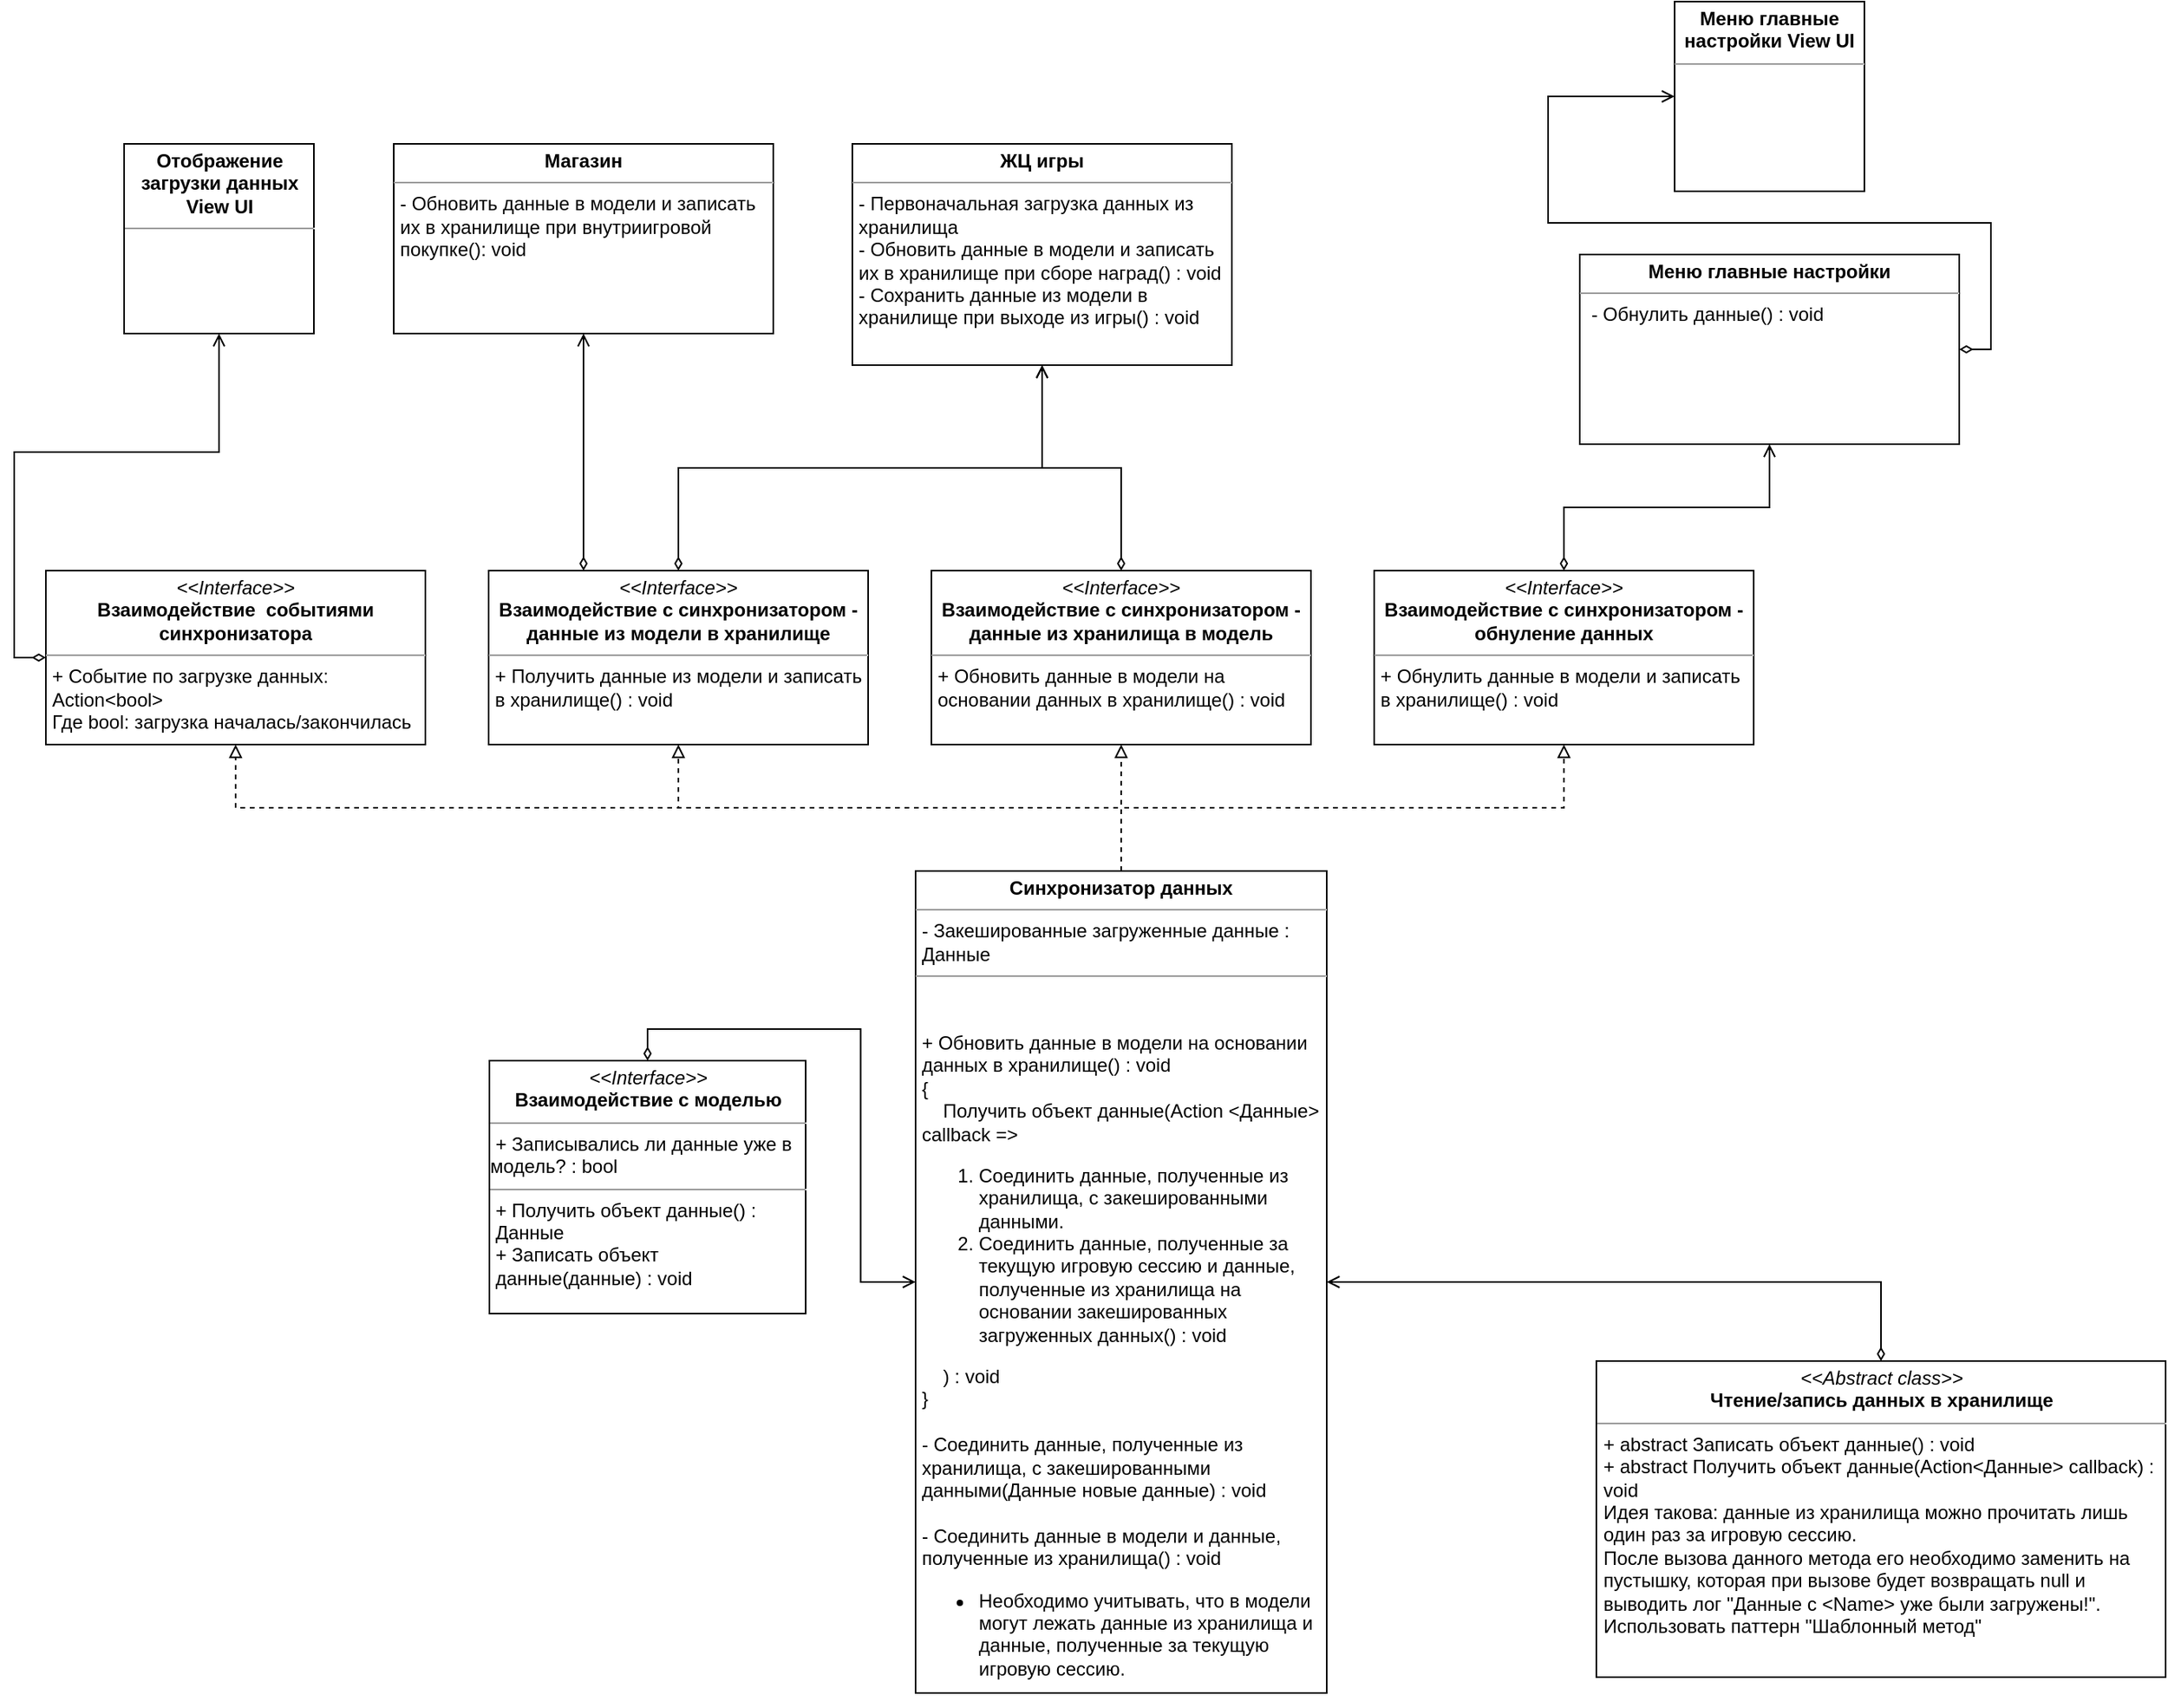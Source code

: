 <mxfile version="13.9.9" type="device"><diagram id="maa8xAjAnDpQ0KqKedxM" name="Page-1"><mxGraphModel dx="1865" dy="607" grid="1" gridSize="10" guides="1" tooltips="1" connect="1" arrows="1" fold="1" page="1" pageScale="1" pageWidth="827" pageHeight="1169" math="0" shadow="0"><root><mxCell id="0"/><mxCell id="1" parent="0"/><mxCell id="YBzx3935GgeBYoLELwdb-59" style="edgeStyle=orthogonalEdgeStyle;rounded=0;orthogonalLoop=1;jettySize=auto;html=1;exitX=0.5;exitY=0;exitDx=0;exitDy=0;entryX=1;entryY=0.5;entryDx=0;entryDy=0;startArrow=diamondThin;startFill=0;endArrow=open;endFill=0;fontSize=14;" parent="1" source="-gX0RSARTKxMayB44I4b-1" target="ICm-1J-g7LMW9-XlY6v7-6" edge="1"><mxGeometry relative="1" as="geometry"><mxPoint x="790.5" y="820" as="sourcePoint"/></mxGeometry></mxCell><mxCell id="YBzx3935GgeBYoLELwdb-41" style="edgeStyle=orthogonalEdgeStyle;rounded=0;orthogonalLoop=1;jettySize=auto;html=1;exitX=0.5;exitY=0;exitDx=0;exitDy=0;entryX=0.5;entryY=1;entryDx=0;entryDy=0;startArrow=none;startFill=0;endArrow=block;endFill=0;fontSize=14;dashed=1;" parent="1" edge="1"><mxGeometry relative="1" as="geometry"><mxPoint x="440" y="1320" as="sourcePoint"/></mxGeometry></mxCell><mxCell id="YBzx3935GgeBYoLELwdb-78" style="edgeStyle=orthogonalEdgeStyle;rounded=0;orthogonalLoop=1;jettySize=auto;html=1;exitX=0.5;exitY=0;exitDx=0;exitDy=0;entryX=0;entryY=0.5;entryDx=0;entryDy=0;startArrow=diamondThin;startFill=0;endArrow=open;endFill=0;fontSize=14;" parent="1" source="YZaodsay43YM7mrx7vCf-1" target="ICm-1J-g7LMW9-XlY6v7-6" edge="1"><mxGeometry relative="1" as="geometry"><mxPoint x="800.5" y="520" as="sourcePoint"/><mxPoint x="640.5" y="450.0" as="targetPoint"/></mxGeometry></mxCell><mxCell id="YZaodsay43YM7mrx7vCf-1" value="&lt;p style=&quot;margin: 0px ; margin-top: 4px ; text-align: center&quot;&gt;&lt;i&gt;&amp;lt;&amp;lt;Interface&amp;gt;&amp;gt;&lt;/i&gt;&lt;br&gt;&lt;b&gt;Взаимодействие с моделью&lt;/b&gt;&lt;/p&gt;&lt;hr size=&quot;1&quot;&gt;&lt;p style=&quot;margin: 0px ; margin-left: 4px&quot;&gt;&lt;/p&gt;&lt;span&gt;&amp;nbsp;+ Записывались ли данные уже в модель? : bool&lt;/span&gt;&lt;span&gt;&lt;br&gt;&lt;/span&gt;&lt;hr size=&quot;1&quot;&gt;&lt;p style=&quot;margin: 0px 0px 0px 4px&quot;&gt;&lt;/p&gt;&amp;nbsp;+ Получить объект данные() :&amp;nbsp; &amp;nbsp;Данные&lt;br&gt;&lt;span&gt;&amp;nbsp;+ Записать объект&amp;nbsp; &amp;nbsp;данные(данные) : void&lt;/span&gt;&lt;br&gt;&lt;p&gt;&lt;/p&gt;" style="verticalAlign=top;align=left;overflow=fill;fontSize=12;fontFamily=Helvetica;html=1;whiteSpace=wrap;" parent="1" vertex="1"><mxGeometry x="10.5" y="680" width="200" height="160" as="geometry"/></mxCell><mxCell id="ICm-1J-g7LMW9-XlY6v7-8" style="edgeStyle=orthogonalEdgeStyle;rounded=0;orthogonalLoop=1;jettySize=auto;html=1;exitX=0.5;exitY=0;exitDx=0;exitDy=0;entryX=0.5;entryY=1;entryDx=0;entryDy=0;dashed=1;endArrow=block;endFill=0;" parent="1" source="ICm-1J-g7LMW9-XlY6v7-6" target="ICm-1J-g7LMW9-XlY6v7-33" edge="1"><mxGeometry relative="1" as="geometry"/></mxCell><mxCell id="ICm-1J-g7LMW9-XlY6v7-6" value="&lt;p style=&quot;margin: 0px ; margin-top: 4px ; text-align: center&quot;&gt;&lt;b&gt;Синхронизатор данных&lt;/b&gt;&lt;/p&gt;&lt;hr size=&quot;1&quot;&gt;&lt;p style=&quot;margin: 4px 0px 0px ; text-align: center&quot;&gt;&lt;/p&gt;&lt;p style=&quot;margin: 0px 0px 0px 4px&quot;&gt;- Закешированные загруженные данные : Данные&lt;/p&gt;&lt;hr size=&quot;1&quot;&gt;&lt;p style=&quot;margin: 0px 0px 0px 4px&quot;&gt;&lt;br&gt;&lt;/p&gt;&lt;p style=&quot;margin: 0px ; margin-left: 4px&quot;&gt;&lt;br&gt;&lt;/p&gt;&lt;p style=&quot;margin: 0px ; margin-left: 4px&quot;&gt;+ Обновить данные в модели на основании данных в хранилище() : void&lt;br&gt;&lt;/p&gt;&lt;p style=&quot;margin: 0px ; margin-left: 4px&quot;&gt;{&lt;/p&gt;&lt;p style=&quot;margin: 0px ; margin-left: 4px&quot;&gt;&amp;nbsp; &amp;nbsp; Получить объект данные(Action &amp;lt;Данные&amp;gt; callback =&amp;gt;&lt;/p&gt;&lt;p style=&quot;margin: 0px ; margin-left: 4px&quot;&gt;&lt;/p&gt;&lt;ol&gt;&lt;li&gt;Соединить данные, полученные из хранилища, с закешированными данными.&lt;/li&gt;&lt;li&gt;Соединить данные, полученные за текущую игровую сессию и данные, полученные из хранилища на основании закешированных загруженных данных() : void&lt;/li&gt;&lt;/ol&gt;&lt;p&gt;&lt;/p&gt;&lt;p style=&quot;margin: 0px ; margin-left: 4px&quot;&gt;&amp;nbsp; &amp;nbsp; ) : void&amp;nbsp;&lt;br&gt;&lt;/p&gt;&lt;p style=&quot;margin: 0px ; margin-left: 4px&quot;&gt;}&lt;/p&gt;&lt;p style=&quot;margin: 0px ; margin-left: 4px&quot;&gt;&lt;br&gt;&lt;/p&gt;&lt;p style=&quot;margin: 0px ; margin-left: 4px&quot;&gt;- Соединить данные, полученные из хранилища, с закешированными данными(Данные новые данные) : void&lt;/p&gt;&lt;p style=&quot;margin: 0px ; margin-left: 4px&quot;&gt;&lt;br&gt;&lt;/p&gt;&lt;p style=&quot;margin: 0px ; margin-left: 4px&quot;&gt;- Соединить данные в модели и данные, полученные из хранилища() : void&lt;/p&gt;&lt;p style=&quot;margin: 0px ; margin-left: 4px&quot;&gt;&lt;/p&gt;&lt;ul&gt;&lt;li&gt;Необходимо учитывать, что в модели могут лежать данные из хранилища и данные, полученные за текущую игровую сессию.&lt;/li&gt;&lt;/ul&gt;&lt;p&gt;&lt;/p&gt;&lt;p&gt;&lt;/p&gt;" style="verticalAlign=top;align=left;overflow=fill;fontSize=12;fontFamily=Helvetica;html=1;whiteSpace=wrap;" parent="1" vertex="1"><mxGeometry x="280" y="560" width="260" height="520" as="geometry"/></mxCell><mxCell id="ICm-1J-g7LMW9-XlY6v7-22" style="edgeStyle=orthogonalEdgeStyle;rounded=0;orthogonalLoop=1;jettySize=auto;html=1;exitX=0.5;exitY=0;exitDx=0;exitDy=0;entryX=0.5;entryY=1;entryDx=0;entryDy=0;endArrow=open;endFill=0;startArrow=diamondThin;startFill=0;" parent="1" source="ICm-1J-g7LMW9-XlY6v7-33" target="ICm-1J-g7LMW9-XlY6v7-21" edge="1"><mxGeometry relative="1" as="geometry"/></mxCell><mxCell id="ICm-1J-g7LMW9-XlY6v7-24" style="edgeStyle=orthogonalEdgeStyle;rounded=0;orthogonalLoop=1;jettySize=auto;html=1;exitX=0.25;exitY=0;exitDx=0;exitDy=0;entryX=0.5;entryY=1;entryDx=0;entryDy=0;startArrow=diamondThin;startFill=0;endArrow=open;endFill=0;" parent="1" source="ICm-1J-g7LMW9-XlY6v7-33" target="ICm-1J-g7LMW9-XlY6v7-23" edge="1"><mxGeometry relative="1" as="geometry"/></mxCell><mxCell id="ICm-1J-g7LMW9-XlY6v7-31" style="edgeStyle=orthogonalEdgeStyle;rounded=0;orthogonalLoop=1;jettySize=auto;html=1;exitX=0.5;exitY=0;exitDx=0;exitDy=0;entryX=0.5;entryY=1;entryDx=0;entryDy=0;startArrow=diamondThin;startFill=0;endArrow=open;endFill=0;" parent="1" source="ICm-1J-g7LMW9-XlY6v7-44" target="ICm-1J-g7LMW9-XlY6v7-29" edge="1"><mxGeometry relative="1" as="geometry"/></mxCell><mxCell id="ICm-1J-g7LMW9-XlY6v7-17" value="&lt;p style=&quot;margin: 0px ; margin-top: 4px ; text-align: center&quot;&gt;&lt;b&gt;Меню главные настройки View UI&lt;/b&gt;&lt;/p&gt;&lt;hr size=&quot;1&quot;&gt;&lt;div style=&quot;height: 2px&quot;&gt;&lt;br&gt;&lt;/div&gt;" style="verticalAlign=top;align=left;overflow=fill;fontSize=12;fontFamily=Helvetica;html=1;whiteSpace=wrap;" parent="1" vertex="1"><mxGeometry x="760" y="10" width="120" height="120" as="geometry"/></mxCell><mxCell id="ICm-1J-g7LMW9-XlY6v7-18" style="edgeStyle=orthogonalEdgeStyle;rounded=0;orthogonalLoop=1;jettySize=auto;html=1;exitX=0.5;exitY=1;exitDx=0;exitDy=0;dashed=1;endArrow=block;endFill=0;" parent="1" source="ICm-1J-g7LMW9-XlY6v7-6" target="ICm-1J-g7LMW9-XlY6v7-6" edge="1"><mxGeometry relative="1" as="geometry"/></mxCell><mxCell id="ICm-1J-g7LMW9-XlY6v7-21" value="&lt;p style=&quot;margin: 0px ; margin-top: 4px ; text-align: center&quot;&gt;&lt;b&gt;ЖЦ игры&lt;/b&gt;&lt;/p&gt;&lt;hr size=&quot;1&quot;&gt;&lt;p style=&quot;margin: 0px ; margin-left: 4px&quot;&gt;- Первоначальная загрузка данных из хранилища&lt;/p&gt;&lt;p style=&quot;margin: 0px ; margin-left: 4px&quot;&gt;- Обновить данные в модели и записать их в хранилище при сборе наград() : void&lt;/p&gt;&lt;p style=&quot;margin: 0px ; margin-left: 4px&quot;&gt;- Сохранить данные из модели в хранилище при выходе из игры() : void&lt;/p&gt;" style="verticalAlign=top;align=left;overflow=fill;fontSize=12;fontFamily=Helvetica;html=1;whiteSpace=wrap;" parent="1" vertex="1"><mxGeometry x="240" y="100" width="240" height="140" as="geometry"/></mxCell><mxCell id="ICm-1J-g7LMW9-XlY6v7-23" value="&lt;p style=&quot;margin: 0px ; margin-top: 4px ; text-align: center&quot;&gt;&lt;b&gt;Магазин&lt;/b&gt;&lt;/p&gt;&lt;hr size=&quot;1&quot;&gt;&lt;p style=&quot;margin: 0px ; margin-left: 4px&quot;&gt;- Обновить данные в модели и записать их в хранилище при внутриигровой покупке(): void&lt;/p&gt;" style="verticalAlign=top;align=left;overflow=fill;fontSize=12;fontFamily=Helvetica;html=1;whiteSpace=wrap;" parent="1" vertex="1"><mxGeometry x="-50" y="100" width="240" height="120" as="geometry"/></mxCell><mxCell id="ICm-1J-g7LMW9-XlY6v7-30" style="edgeStyle=orthogonalEdgeStyle;rounded=0;orthogonalLoop=1;jettySize=auto;html=1;exitX=1;exitY=0.5;exitDx=0;exitDy=0;entryX=0;entryY=0.5;entryDx=0;entryDy=0;startArrow=diamondThin;startFill=0;endArrow=open;endFill=0;" parent="1" source="ICm-1J-g7LMW9-XlY6v7-29" target="ICm-1J-g7LMW9-XlY6v7-17" edge="1"><mxGeometry relative="1" as="geometry"/></mxCell><mxCell id="ICm-1J-g7LMW9-XlY6v7-29" value="&lt;p style=&quot;margin: 0px ; margin-top: 4px ; text-align: center&quot;&gt;&lt;b&gt;Меню главные настройки&lt;/b&gt;&lt;/p&gt;&lt;hr size=&quot;1&quot;&gt;&lt;p style=&quot;margin: 0px ; margin-left: 4px&quot;&gt;&lt;span&gt;&amp;nbsp;- Обнулить данные() : void&lt;/span&gt;&lt;br&gt;&lt;/p&gt;" style="verticalAlign=top;align=left;overflow=fill;fontSize=12;fontFamily=Helvetica;html=1;whiteSpace=wrap;" parent="1" vertex="1"><mxGeometry x="700" y="170" width="240" height="120" as="geometry"/></mxCell><mxCell id="ICm-1J-g7LMW9-XlY6v7-33" value="&lt;p style=&quot;margin: 0px ; margin-top: 4px ; text-align: center&quot;&gt;&lt;i&gt;&amp;lt;&amp;lt;Interface&amp;gt;&amp;gt;&lt;/i&gt;&lt;br&gt;&lt;b&gt;Взаимодействие с синхронизатором - данные из модели в хранилище&lt;/b&gt;&lt;/p&gt;&lt;hr size=&quot;1&quot;&gt;&lt;p style=&quot;margin: 0px 0px 0px 4px&quot;&gt;&lt;span&gt;+ Получить данные из модели и записать в хранилище() : void&lt;/span&gt;&lt;br&gt;&lt;/p&gt;" style="verticalAlign=top;align=left;overflow=fill;fontSize=12;fontFamily=Helvetica;html=1;whiteSpace=wrap;" parent="1" vertex="1"><mxGeometry x="10" y="370" width="240" height="110" as="geometry"/></mxCell><mxCell id="ICm-1J-g7LMW9-XlY6v7-34" value="&lt;p style=&quot;margin: 0px ; margin-top: 4px ; text-align: center&quot;&gt;&lt;i&gt;&amp;lt;&amp;lt;Interface&amp;gt;&amp;gt;&lt;/i&gt;&lt;br&gt;&lt;b&gt;Взаимодействие&amp;nbsp; событиями синхронизатора&lt;/b&gt;&lt;br&gt;&lt;/p&gt;&lt;hr size=&quot;1&quot;&gt;&lt;p style=&quot;margin: 0px ; margin-left: 4px&quot;&gt;+ Событие по загрузке данных: Action&amp;lt;bool&amp;gt;&lt;br&gt;&lt;/p&gt;&lt;p style=&quot;margin: 0px ; margin-left: 4px&quot;&gt;Где bool: загрузка началась/закончилась&lt;/p&gt;" style="verticalAlign=top;align=left;overflow=fill;fontSize=12;fontFamily=Helvetica;html=1;whiteSpace=wrap;" parent="1" vertex="1"><mxGeometry x="-270" y="370" width="240" height="110" as="geometry"/></mxCell><mxCell id="ICm-1J-g7LMW9-XlY6v7-36" style="edgeStyle=orthogonalEdgeStyle;rounded=0;orthogonalLoop=1;jettySize=auto;html=1;exitX=0.5;exitY=0;exitDx=0;exitDy=0;entryX=0.5;entryY=1;entryDx=0;entryDy=0;dashed=1;endArrow=block;endFill=0;" parent="1" source="ICm-1J-g7LMW9-XlY6v7-6" target="ICm-1J-g7LMW9-XlY6v7-34" edge="1"><mxGeometry relative="1" as="geometry"><mxPoint x="420.5" y="570" as="sourcePoint"/><mxPoint x="420.5" y="480" as="targetPoint"/></mxGeometry></mxCell><mxCell id="ICm-1J-g7LMW9-XlY6v7-37" value="&lt;p style=&quot;margin: 0px ; margin-top: 4px ; text-align: center&quot;&gt;&lt;b&gt;Отображение загрузки данных View UI&lt;/b&gt;&lt;/p&gt;&lt;hr size=&quot;1&quot;&gt;&lt;div style=&quot;height: 2px&quot;&gt;&lt;br&gt;&lt;/div&gt;" style="verticalAlign=top;align=left;overflow=fill;fontSize=12;fontFamily=Helvetica;html=1;whiteSpace=wrap;" parent="1" vertex="1"><mxGeometry x="-220.5" y="100" width="120" height="120" as="geometry"/></mxCell><mxCell id="ICm-1J-g7LMW9-XlY6v7-38" style="edgeStyle=orthogonalEdgeStyle;rounded=0;orthogonalLoop=1;jettySize=auto;html=1;exitX=0;exitY=0.5;exitDx=0;exitDy=0;entryX=0.5;entryY=1;entryDx=0;entryDy=0;startArrow=diamondThin;startFill=0;endArrow=open;endFill=0;" parent="1" source="ICm-1J-g7LMW9-XlY6v7-34" target="ICm-1J-g7LMW9-XlY6v7-37" edge="1"><mxGeometry relative="1" as="geometry"><mxPoint x="810.0" y="90" as="sourcePoint"/><mxPoint x="760.0" y="250" as="targetPoint"/></mxGeometry></mxCell><mxCell id="ICm-1J-g7LMW9-XlY6v7-39" value="&lt;p style=&quot;margin: 0px ; margin-top: 4px ; text-align: center&quot;&gt;&lt;i&gt;&amp;lt;&amp;lt;Interface&amp;gt;&amp;gt;&lt;/i&gt;&lt;br&gt;&lt;b&gt;Взаимодействие с синхронизатором - данные из хранилища в модель&lt;/b&gt;&lt;/p&gt;&lt;hr size=&quot;1&quot;&gt;&lt;p style=&quot;margin: 0px 0px 0px 4px&quot;&gt;+ Обновить данные в модели на основании данных в хранилище() : void&lt;/p&gt;" style="verticalAlign=top;align=left;overflow=fill;fontSize=12;fontFamily=Helvetica;html=1;whiteSpace=wrap;" parent="1" vertex="1"><mxGeometry x="290" y="370" width="240" height="110" as="geometry"/></mxCell><mxCell id="ICm-1J-g7LMW9-XlY6v7-40" style="edgeStyle=orthogonalEdgeStyle;rounded=0;orthogonalLoop=1;jettySize=auto;html=1;exitX=0.5;exitY=0;exitDx=0;exitDy=0;entryX=0.5;entryY=1;entryDx=0;entryDy=0;dashed=1;endArrow=block;endFill=0;" parent="1" source="ICm-1J-g7LMW9-XlY6v7-6" target="ICm-1J-g7LMW9-XlY6v7-39" edge="1"><mxGeometry relative="1" as="geometry"><mxPoint x="420.5" y="570" as="sourcePoint"/><mxPoint x="420.5" y="480.0" as="targetPoint"/></mxGeometry></mxCell><mxCell id="ICm-1J-g7LMW9-XlY6v7-41" style="edgeStyle=orthogonalEdgeStyle;rounded=0;orthogonalLoop=1;jettySize=auto;html=1;exitX=0.5;exitY=0;exitDx=0;exitDy=0;entryX=0.5;entryY=1;entryDx=0;entryDy=0;startArrow=diamondThin;startFill=0;endArrow=open;endFill=0;" parent="1" source="ICm-1J-g7LMW9-XlY6v7-39" target="ICm-1J-g7LMW9-XlY6v7-21" edge="1"><mxGeometry relative="1" as="geometry"><mxPoint x="410" y="340" as="sourcePoint"/><mxPoint x="690" y="150" as="targetPoint"/></mxGeometry></mxCell><mxCell id="ICm-1J-g7LMW9-XlY6v7-44" value="&lt;p style=&quot;margin: 0px ; margin-top: 4px ; text-align: center&quot;&gt;&lt;i&gt;&amp;lt;&amp;lt;Interface&amp;gt;&amp;gt;&lt;/i&gt;&lt;br&gt;&lt;b&gt;Взаимодействие с синхронизатором - обнуление данных&lt;/b&gt;&lt;/p&gt;&lt;hr size=&quot;1&quot;&gt;&lt;p style=&quot;margin: 0px 0px 0px 4px&quot;&gt;+ Обнулить данные в модели и записать в хранилище() : void&lt;/p&gt;" style="verticalAlign=top;align=left;overflow=fill;fontSize=12;fontFamily=Helvetica;html=1;whiteSpace=wrap;" parent="1" vertex="1"><mxGeometry x="570" y="370" width="240" height="110" as="geometry"/></mxCell><mxCell id="ICm-1J-g7LMW9-XlY6v7-45" style="edgeStyle=orthogonalEdgeStyle;rounded=0;orthogonalLoop=1;jettySize=auto;html=1;exitX=0.5;exitY=0;exitDx=0;exitDy=0;entryX=0.5;entryY=1;entryDx=0;entryDy=0;dashed=1;endArrow=block;endFill=0;" parent="1" source="ICm-1J-g7LMW9-XlY6v7-6" target="ICm-1J-g7LMW9-XlY6v7-44" edge="1"><mxGeometry relative="1" as="geometry"><mxPoint x="420.5" y="570" as="sourcePoint"/><mxPoint x="700.5" y="490" as="targetPoint"/></mxGeometry></mxCell><mxCell id="-gX0RSARTKxMayB44I4b-1" value="&lt;p style=&quot;margin: 0px ; margin-top: 4px ; text-align: center&quot;&gt;&lt;i&gt;&amp;lt;&amp;lt;&lt;/i&gt;&lt;i&gt;Abstract class&lt;/i&gt;&lt;i&gt;&amp;gt;&amp;gt;&lt;/i&gt;&lt;br&gt;&lt;b&gt;Чтение/запись данных в хранилище&lt;/b&gt;&lt;/p&gt;&lt;hr size=&quot;1&quot;&gt;&lt;p style=&quot;margin: 0px ; margin-left: 4px&quot;&gt;+ abstract&amp;nbsp;&lt;span&gt;Записать объект данные() : void&lt;/span&gt;&lt;br&gt;+ abstract Получить объект данные(Action&amp;lt;Данные&amp;gt; callback) : void&lt;/p&gt;&lt;p style=&quot;margin: 0px ; margin-left: 4px&quot;&gt;Идея такова: данные из хранилища можно прочитать лишь один раз за игровую сессию.&lt;/p&gt;&lt;p style=&quot;margin: 0px ; margin-left: 4px&quot;&gt;После вызова данного метода его необходимо заменить на пустышку, которая при вызове будет возвращать null и выводить лог &quot;Данные с &amp;lt;Name&amp;gt; уже были загружены!&quot;. Использовать паттерн &quot;Шаблонный метод&quot;&lt;/p&gt;" style="verticalAlign=top;align=left;overflow=fill;fontSize=12;fontFamily=Helvetica;html=1;whiteSpace=wrap;" parent="1" vertex="1"><mxGeometry x="710.5" y="870" width="360" height="200" as="geometry"/></mxCell></root></mxGraphModel></diagram></mxfile>